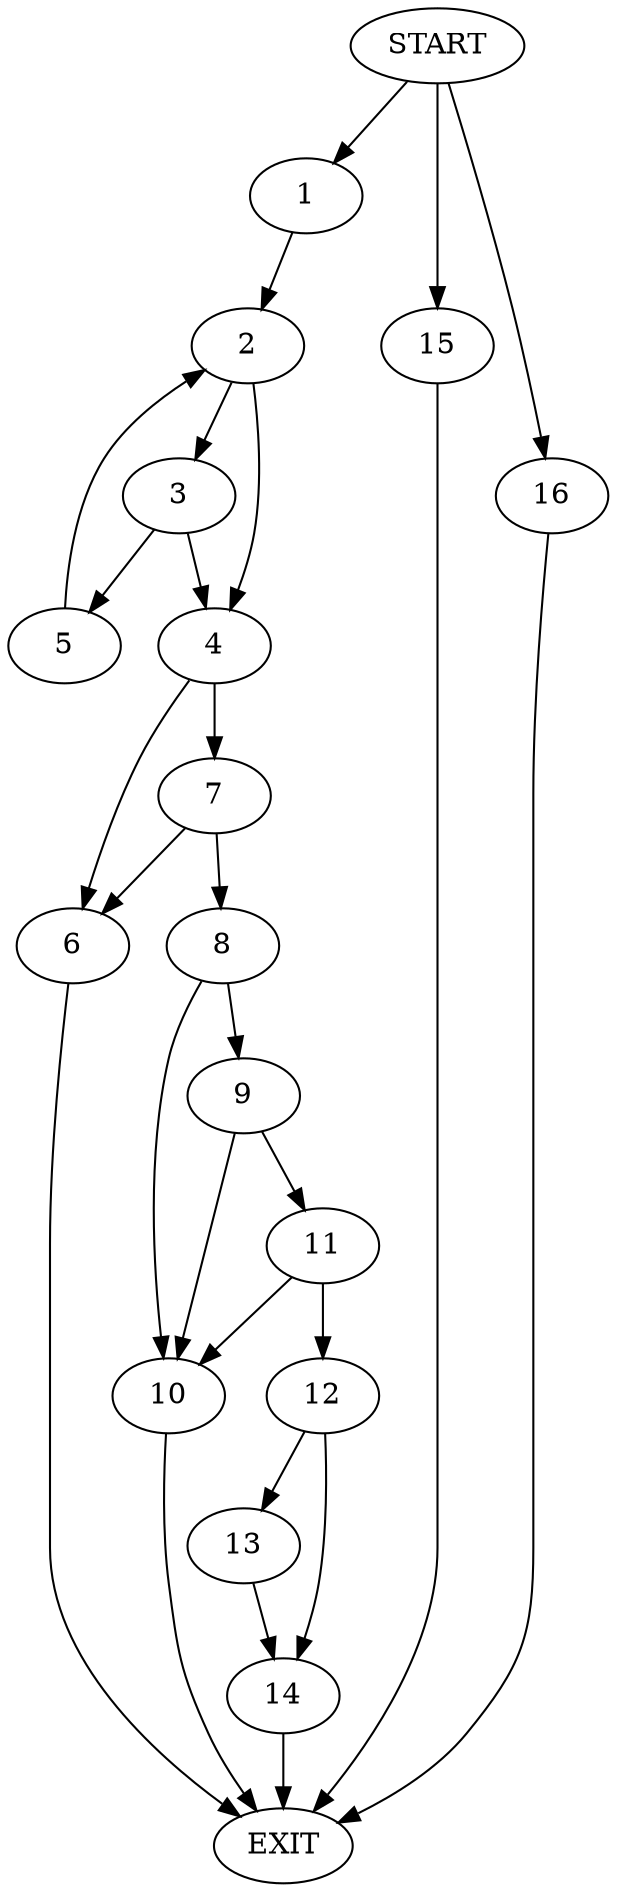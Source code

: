 digraph {
0 [label="START"]
17 [label="EXIT"]
0 -> 1
1 -> 2
2 -> 3
2 -> 4
3 -> 5
3 -> 4
4 -> 6
4 -> 7
5 -> 2
6 -> 17
7 -> 6
7 -> 8
8 -> 9
8 -> 10
9 -> 11
9 -> 10
10 -> 17
11 -> 10
11 -> 12
12 -> 13
12 -> 14
14 -> 17
13 -> 14
0 -> 15
15 -> 17
0 -> 16
16 -> 17
}
